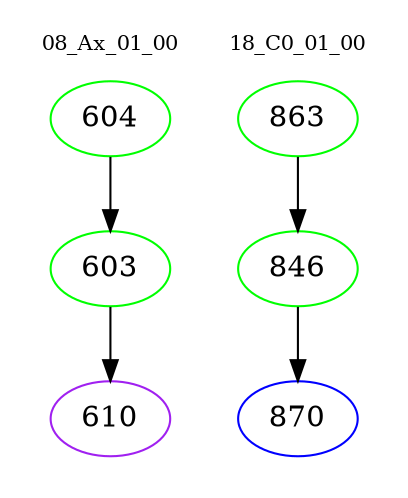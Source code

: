 digraph{
subgraph cluster_0 {
color = white
label = "08_Ax_01_00";
fontsize=10;
T0_604 [label="604", color="green"]
T0_604 -> T0_603 [color="black"]
T0_603 [label="603", color="green"]
T0_603 -> T0_610 [color="black"]
T0_610 [label="610", color="purple"]
}
subgraph cluster_1 {
color = white
label = "18_C0_01_00";
fontsize=10;
T1_863 [label="863", color="green"]
T1_863 -> T1_846 [color="black"]
T1_846 [label="846", color="green"]
T1_846 -> T1_870 [color="black"]
T1_870 [label="870", color="blue"]
}
}
